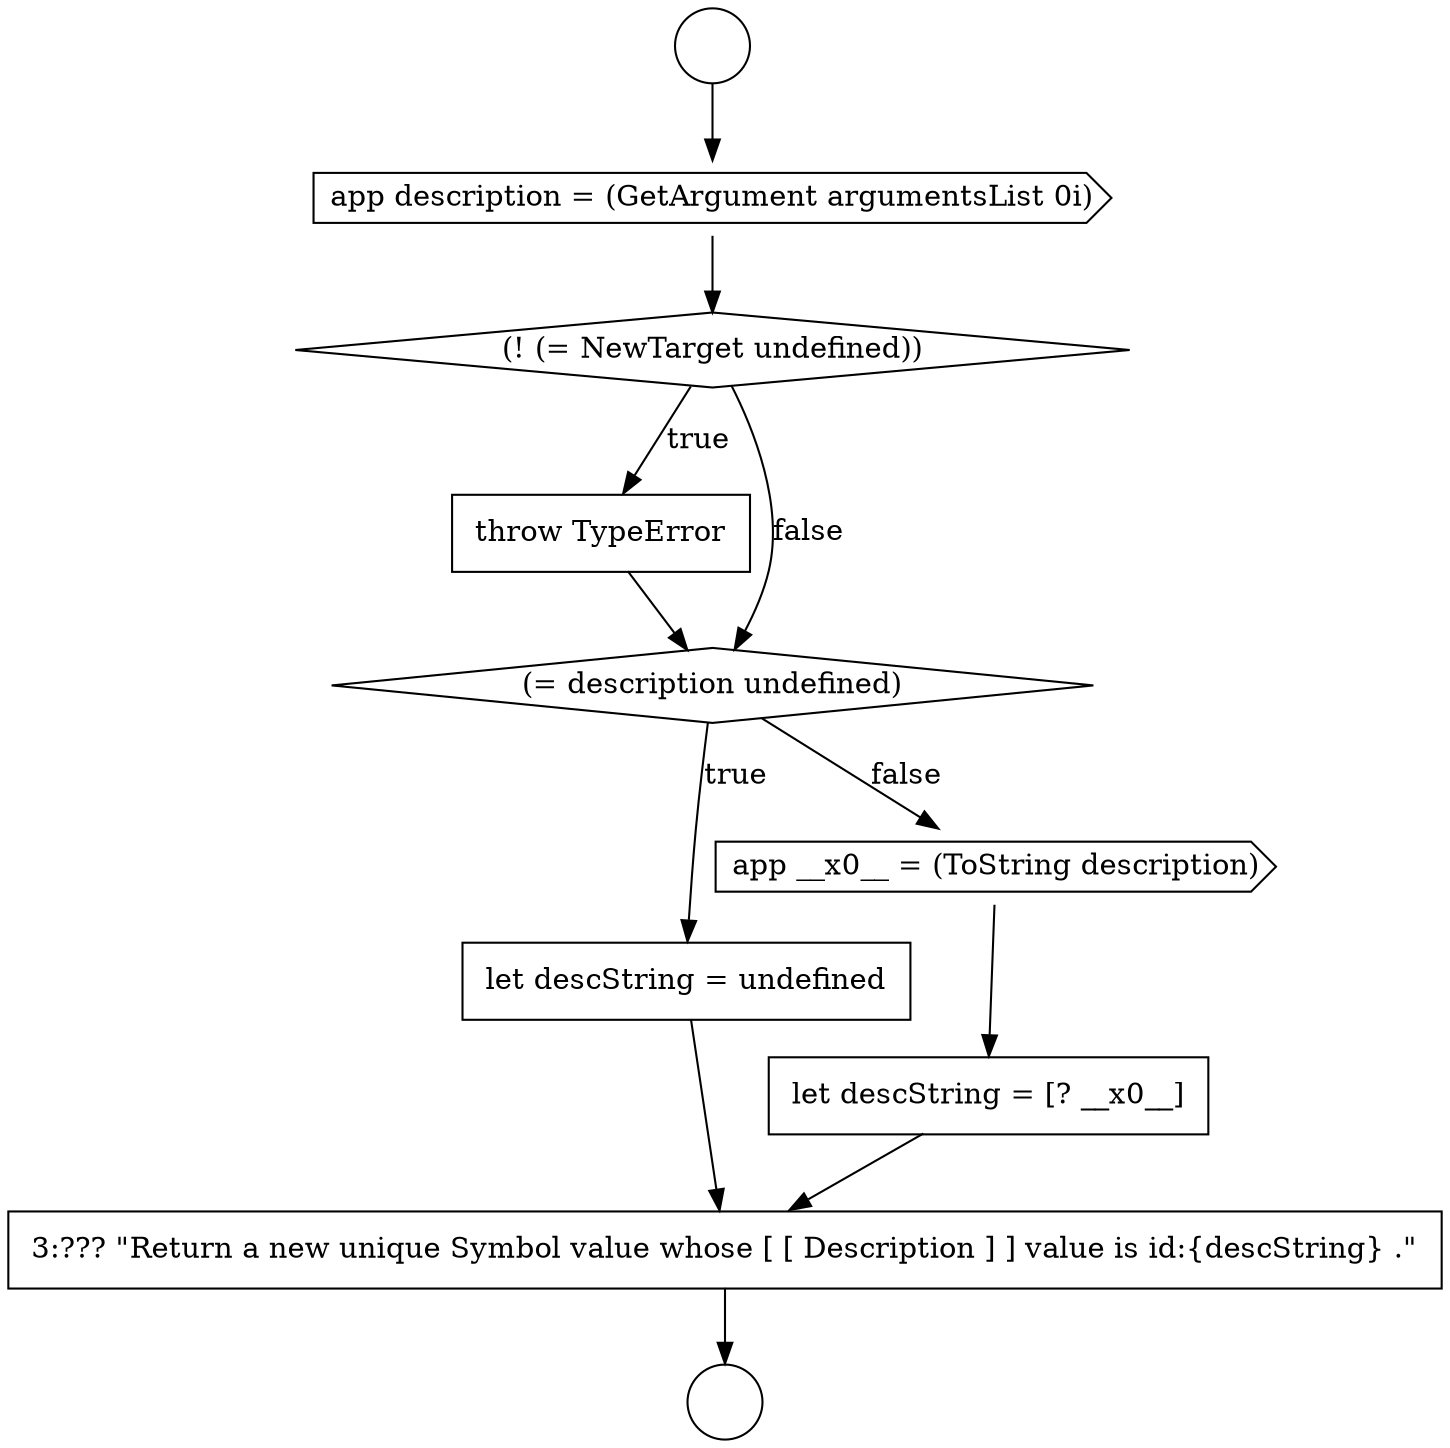 digraph {
  node11798 [shape=none, margin=0, label=<<font color="black">
    <table border="0" cellborder="1" cellspacing="0" cellpadding="10">
      <tr><td align="left">let descString = undefined</td></tr>
    </table>
  </font>> color="black" fillcolor="white" style=filled]
  node11793 [shape=circle label=" " color="black" fillcolor="white" style=filled]
  node11792 [shape=circle label=" " color="black" fillcolor="white" style=filled]
  node11796 [shape=none, margin=0, label=<<font color="black">
    <table border="0" cellborder="1" cellspacing="0" cellpadding="10">
      <tr><td align="left">throw TypeError</td></tr>
    </table>
  </font>> color="black" fillcolor="white" style=filled]
  node11795 [shape=diamond, label=<<font color="black">(! (= NewTarget undefined))</font>> color="black" fillcolor="white" style=filled]
  node11800 [shape=none, margin=0, label=<<font color="black">
    <table border="0" cellborder="1" cellspacing="0" cellpadding="10">
      <tr><td align="left">let descString = [? __x0__]</td></tr>
    </table>
  </font>> color="black" fillcolor="white" style=filled]
  node11794 [shape=cds, label=<<font color="black">app description = (GetArgument argumentsList 0i)</font>> color="black" fillcolor="white" style=filled]
  node11799 [shape=cds, label=<<font color="black">app __x0__ = (ToString description)</font>> color="black" fillcolor="white" style=filled]
  node11801 [shape=none, margin=0, label=<<font color="black">
    <table border="0" cellborder="1" cellspacing="0" cellpadding="10">
      <tr><td align="left">3:??? &quot;Return a new unique Symbol value whose [ [ Description ] ] value is id:{descString} .&quot;</td></tr>
    </table>
  </font>> color="black" fillcolor="white" style=filled]
  node11797 [shape=diamond, label=<<font color="black">(= description undefined)</font>> color="black" fillcolor="white" style=filled]
  node11798 -> node11801 [ color="black"]
  node11794 -> node11795 [ color="black"]
  node11801 -> node11793 [ color="black"]
  node11800 -> node11801 [ color="black"]
  node11797 -> node11798 [label=<<font color="black">true</font>> color="black"]
  node11797 -> node11799 [label=<<font color="black">false</font>> color="black"]
  node11796 -> node11797 [ color="black"]
  node11799 -> node11800 [ color="black"]
  node11792 -> node11794 [ color="black"]
  node11795 -> node11796 [label=<<font color="black">true</font>> color="black"]
  node11795 -> node11797 [label=<<font color="black">false</font>> color="black"]
}
